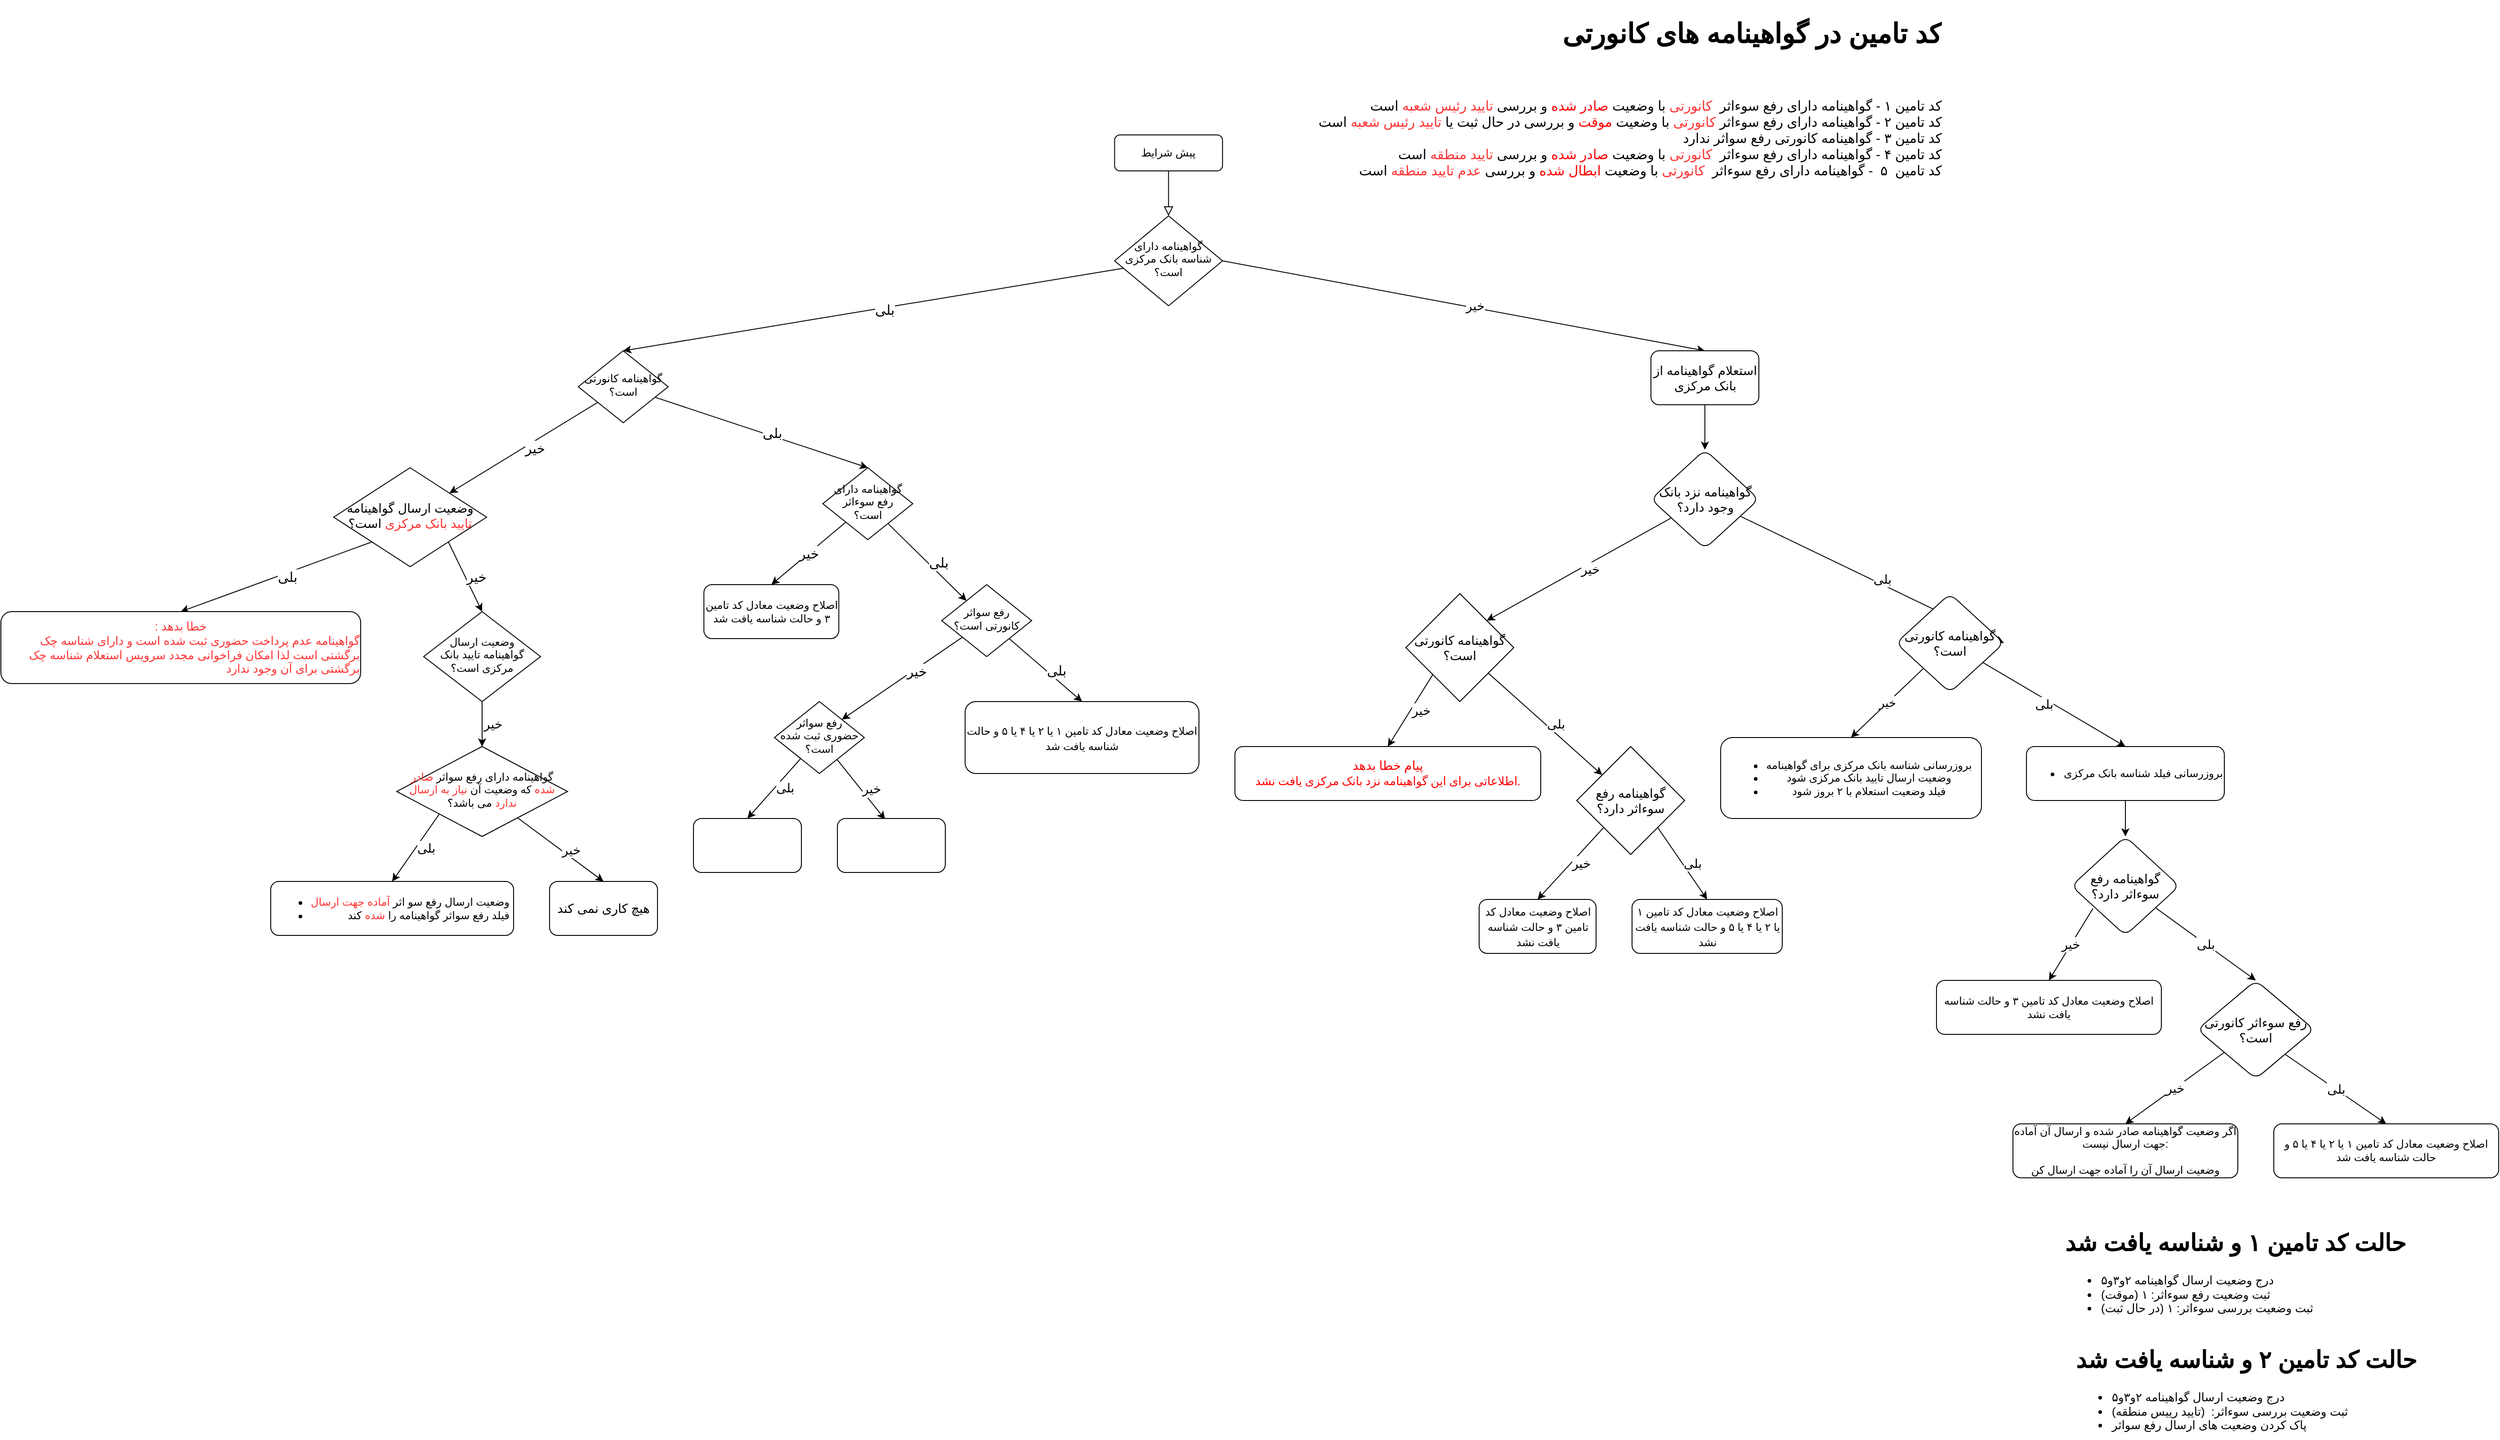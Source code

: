 <mxfile version="14.5.3" type="github">
  <diagram id="C5RBs43oDa-KdzZeNtuy" name="Page-1">
    <mxGraphModel dx="1873" dy="1763" grid="1" gridSize="10" guides="1" tooltips="1" connect="1" arrows="1" fold="1" page="1" pageScale="1" pageWidth="827" pageHeight="1169" math="0" shadow="0">
      <root>
        <mxCell id="WIyWlLk6GJQsqaUBKTNV-0" />
        <mxCell id="WIyWlLk6GJQsqaUBKTNV-1" parent="WIyWlLk6GJQsqaUBKTNV-0" />
        <mxCell id="8_k_hxX0hsHRm7YYxcYZ-0" value="" style="rounded=0;html=1;jettySize=auto;orthogonalLoop=1;fontSize=11;endArrow=block;endFill=0;endSize=8;strokeWidth=1;shadow=0;labelBackgroundColor=none;edgeStyle=orthogonalEdgeStyle;noEdgeStyle=1;orthogonal=1;" parent="WIyWlLk6GJQsqaUBKTNV-1" source="8_k_hxX0hsHRm7YYxcYZ-1" target="8_k_hxX0hsHRm7YYxcYZ-4" edge="1">
          <mxGeometry relative="1" as="geometry" />
        </mxCell>
        <mxCell id="8_k_hxX0hsHRm7YYxcYZ-1" value="پیش شرایط" style="rounded=1;whiteSpace=wrap;html=1;fontSize=12;glass=0;strokeWidth=1;shadow=0;" parent="WIyWlLk6GJQsqaUBKTNV-1" vertex="1">
          <mxGeometry x="918.2" y="49.998" width="120" height="40" as="geometry" />
        </mxCell>
        <mxCell id="8_k_hxX0hsHRm7YYxcYZ-2" value="بلی" style="edgeStyle=orthogonalEdgeStyle;rounded=0;sketch=0;orthogonalLoop=1;jettySize=auto;html=1;entryX=0.5;entryY=0;entryDx=0;entryDy=0;shadow=0;fontSize=15;align=left;noEdgeStyle=1;orthogonal=1;" parent="WIyWlLk6GJQsqaUBKTNV-1" source="8_k_hxX0hsHRm7YYxcYZ-4" target="8_k_hxX0hsHRm7YYxcYZ-7" edge="1">
          <mxGeometry relative="1" as="geometry" />
        </mxCell>
        <mxCell id="8_k_hxX0hsHRm7YYxcYZ-3" value="خیر" style="edgeStyle=orthogonalEdgeStyle;rounded=0;sketch=0;orthogonalLoop=1;jettySize=auto;html=1;entryX=0.5;entryY=0;entryDx=0;entryDy=0;shadow=0;fontSize=14;align=left;noEdgeStyle=1;orthogonal=1;exitX=1;exitY=0.5;exitDx=0;exitDy=0;" parent="WIyWlLk6GJQsqaUBKTNV-1" source="8_k_hxX0hsHRm7YYxcYZ-4" target="8_k_hxX0hsHRm7YYxcYZ-30" edge="1">
          <mxGeometry relative="1" as="geometry" />
        </mxCell>
        <mxCell id="8_k_hxX0hsHRm7YYxcYZ-4" value="گواهینامه دارای شناسه بانک مرکزی است؟" style="rhombus;whiteSpace=wrap;html=1;shadow=0;fontFamily=Helvetica;fontSize=12;align=center;strokeWidth=1;spacing=6;spacingTop=-4;" parent="WIyWlLk6GJQsqaUBKTNV-1" vertex="1">
          <mxGeometry x="918.2" y="139.998" width="120" height="100" as="geometry" />
        </mxCell>
        <mxCell id="8_k_hxX0hsHRm7YYxcYZ-5" value="خیر" style="edgeStyle=orthogonalEdgeStyle;rounded=0;sketch=0;orthogonalLoop=1;jettySize=auto;html=1;shadow=0;fontSize=15;align=left;noEdgeStyle=1;orthogonal=1;" parent="WIyWlLk6GJQsqaUBKTNV-1" source="8_k_hxX0hsHRm7YYxcYZ-7" target="8_k_hxX0hsHRm7YYxcYZ-14" edge="1">
          <mxGeometry relative="1" as="geometry" />
        </mxCell>
        <mxCell id="8_k_hxX0hsHRm7YYxcYZ-6" value="بلی" style="edgeStyle=orthogonalEdgeStyle;rounded=0;sketch=0;orthogonalLoop=1;jettySize=auto;html=1;entryX=0.5;entryY=0;entryDx=0;entryDy=0;shadow=0;fontSize=15;align=left;noEdgeStyle=1;orthogonal=1;" parent="WIyWlLk6GJQsqaUBKTNV-1" source="8_k_hxX0hsHRm7YYxcYZ-7" target="8_k_hxX0hsHRm7YYxcYZ-10" edge="1">
          <mxGeometry relative="1" as="geometry" />
        </mxCell>
        <mxCell id="8_k_hxX0hsHRm7YYxcYZ-7" value="گواهینامه کانورتی است؟" style="rhombus;whiteSpace=wrap;html=1;shadow=0;fontFamily=Helvetica;fontSize=12;align=center;strokeWidth=1;spacing=6;spacingTop=-4;" parent="WIyWlLk6GJQsqaUBKTNV-1" vertex="1">
          <mxGeometry x="321.9" y="289.998" width="100" height="80" as="geometry" />
        </mxCell>
        <mxCell id="8_k_hxX0hsHRm7YYxcYZ-8" value="خیر" style="edgeStyle=orthogonalEdgeStyle;rounded=0;sketch=0;orthogonalLoop=1;jettySize=auto;html=1;shadow=0;fontSize=15;align=center;entryX=0.5;entryY=0;entryDx=0;entryDy=0;noEdgeStyle=1;orthogonal=1;" parent="WIyWlLk6GJQsqaUBKTNV-1" source="8_k_hxX0hsHRm7YYxcYZ-10" target="8_k_hxX0hsHRm7YYxcYZ-11" edge="1">
          <mxGeometry relative="1" as="geometry">
            <mxPoint x="90" y="-251.78" as="targetPoint" />
          </mxGeometry>
        </mxCell>
        <mxCell id="8_k_hxX0hsHRm7YYxcYZ-9" value="بلی" style="edgeStyle=orthogonalEdgeStyle;rounded=0;sketch=0;orthogonalLoop=1;jettySize=auto;html=1;shadow=0;fontSize=15;align=left;noEdgeStyle=1;orthogonal=1;" parent="WIyWlLk6GJQsqaUBKTNV-1" source="8_k_hxX0hsHRm7YYxcYZ-10" target="8_k_hxX0hsHRm7YYxcYZ-18" edge="1">
          <mxGeometry relative="1" as="geometry" />
        </mxCell>
        <mxCell id="8_k_hxX0hsHRm7YYxcYZ-10" value="گواهینامه دارای رفع سوءاثر است؟" style="rhombus;whiteSpace=wrap;html=1;shadow=0;fontFamily=Helvetica;fontSize=12;align=center;strokeWidth=1;spacing=6;spacingTop=-4;" parent="WIyWlLk6GJQsqaUBKTNV-1" vertex="1">
          <mxGeometry x="593.8" y="419.998" width="100" height="80" as="geometry" />
        </mxCell>
        <mxCell id="8_k_hxX0hsHRm7YYxcYZ-11" value="اصلاح وضعیت معادل کد تامین ۳ و حالت شناسه یافت شد" style="rounded=1;whiteSpace=wrap;html=1;fontSize=12;glass=0;strokeWidth=1;shadow=0;" parent="WIyWlLk6GJQsqaUBKTNV-1" vertex="1">
          <mxGeometry x="461.6" y="549.998" width="150" height="60" as="geometry" />
        </mxCell>
        <mxCell id="8_k_hxX0hsHRm7YYxcYZ-12" value="بلی" style="edgeStyle=orthogonalEdgeStyle;rounded=0;sketch=0;orthogonalLoop=1;jettySize=auto;html=1;entryX=0.5;entryY=0;entryDx=0;entryDy=0;shadow=0;fontSize=15;align=left;noEdgeStyle=1;orthogonal=1;exitX=0;exitY=1;exitDx=0;exitDy=0;" parent="WIyWlLk6GJQsqaUBKTNV-1" source="8_k_hxX0hsHRm7YYxcYZ-14" target="8_k_hxX0hsHRm7YYxcYZ-21" edge="1">
          <mxGeometry relative="1" as="geometry" />
        </mxCell>
        <mxCell id="8_k_hxX0hsHRm7YYxcYZ-13" value="خیر" style="edgeStyle=orthogonalEdgeStyle;rounded=0;sketch=0;orthogonalLoop=1;jettySize=auto;html=1;shadow=0;fontSize=15;align=left;noEdgeStyle=1;orthogonal=1;exitX=1;exitY=1;exitDx=0;exitDy=0;entryX=0.5;entryY=0;entryDx=0;entryDy=0;" parent="WIyWlLk6GJQsqaUBKTNV-1" source="8_k_hxX0hsHRm7YYxcYZ-14" target="8_k_hxX0hsHRm7YYxcYZ-23" edge="1">
          <mxGeometry relative="1" as="geometry" />
        </mxCell>
        <mxCell id="8_k_hxX0hsHRm7YYxcYZ-14" value="وضعیت ارسال گواهینامه &lt;font color=&quot;#ff3333&quot; style=&quot;font-size: 14px;&quot;&gt;تایید بانک مرکزی&lt;/font&gt; است؟" style="rhombus;whiteSpace=wrap;html=1;shadow=0;fontFamily=Helvetica;fontSize=14;align=center;strokeWidth=1;spacing=6;spacingTop=-4;" parent="WIyWlLk6GJQsqaUBKTNV-1" vertex="1">
          <mxGeometry x="50" y="419.998" width="170" height="110" as="geometry" />
        </mxCell>
        <mxCell id="8_k_hxX0hsHRm7YYxcYZ-15" style="edgeStyle=orthogonalEdgeStyle;rounded=0;sketch=0;orthogonalLoop=1;jettySize=auto;html=1;entryX=1;entryY=0;entryDx=0;entryDy=0;shadow=0;fontSize=15;align=left;noEdgeStyle=1;orthogonal=1;" parent="WIyWlLk6GJQsqaUBKTNV-1" source="8_k_hxX0hsHRm7YYxcYZ-18" target="8_k_hxX0hsHRm7YYxcYZ-44" edge="1">
          <mxGeometry relative="1" as="geometry">
            <mxPoint x="50" y="-91.78" as="targetPoint" />
          </mxGeometry>
        </mxCell>
        <mxCell id="8_k_hxX0hsHRm7YYxcYZ-16" value="خیر" style="edgeLabel;html=1;align=center;verticalAlign=middle;resizable=0;points=[];fontSize=15;" parent="8_k_hxX0hsHRm7YYxcYZ-15" vertex="1" connectable="0">
          <mxGeometry x="-0.217" y="2" relative="1" as="geometry">
            <mxPoint as="offset" />
          </mxGeometry>
        </mxCell>
        <mxCell id="8_k_hxX0hsHRm7YYxcYZ-17" value="بلی" style="edgeStyle=orthogonalEdgeStyle;rounded=0;sketch=0;orthogonalLoop=1;jettySize=auto;html=1;shadow=0;fontSize=15;align=left;noEdgeStyle=1;orthogonal=1;exitX=1;exitY=1;exitDx=0;exitDy=0;entryX=0.5;entryY=0;entryDx=0;entryDy=0;" parent="WIyWlLk6GJQsqaUBKTNV-1" source="8_k_hxX0hsHRm7YYxcYZ-18" target="8_k_hxX0hsHRm7YYxcYZ-20" edge="1">
          <mxGeometry relative="1" as="geometry" />
        </mxCell>
        <mxCell id="8_k_hxX0hsHRm7YYxcYZ-18" value="رفع سواثر کانورتی است؟" style="rhombus;whiteSpace=wrap;html=1;shadow=0;fontFamily=Helvetica;fontSize=12;align=center;strokeWidth=1;spacing=6;spacingTop=-4;" parent="WIyWlLk6GJQsqaUBKTNV-1" vertex="1">
          <mxGeometry x="726" y="549.998" width="100" height="80" as="geometry" />
        </mxCell>
        <mxCell id="8_k_hxX0hsHRm7YYxcYZ-19" value="&lt;h1 style=&quot;text-align: right&quot;&gt;کد تامین در گواهینامه های کانورتی&lt;/h1&gt;&lt;div style=&quot;text-align: right&quot;&gt;&lt;br&gt;&lt;/div&gt;&lt;p&gt;&lt;/p&gt;&lt;div style=&quot;text-align: right&quot;&gt;کد تامین ۱ - گواهینامه دارای رفع سوءاثر&amp;nbsp; &lt;font color=&quot;#ff3333&quot;&gt;کانورتی&lt;/font&gt; با وضعیت &lt;font color=&quot;#ff0000&quot;&gt;صادر شده&lt;/font&gt; و بررسی &lt;font color=&quot;#ff3333&quot;&gt;تایید رئیس شعبه&lt;/font&gt; است&lt;br&gt;کد تامین ۲ - گواهینامه دارای رفع سوءاثر&amp;nbsp;&lt;font color=&quot;#ff3333&quot;&gt;کانورتی&lt;/font&gt;&amp;nbsp;با وضعیت&amp;nbsp;&lt;font color=&quot;#ff0000&quot;&gt;موقت&lt;/font&gt;&amp;nbsp;و بررسی در حال ثبت یا&amp;nbsp;&lt;font color=&quot;#ff3333&quot;&gt;تایید رئیس شعبه&lt;/font&gt;&amp;nbsp;است&lt;br&gt;کد تامین ۳ - گواهینامه کانورتی رفع سواثر ندارد&lt;br&gt;کد تامین ۴ - گواهینامه دارای رفع سوءاثر&amp;nbsp;&amp;nbsp;&lt;font color=&quot;#ff3333&quot;&gt;کانورتی&lt;/font&gt;&amp;nbsp;با وضعیت&amp;nbsp;&lt;font color=&quot;#ff0000&quot;&gt;صادر شده&lt;/font&gt;&amp;nbsp;و بررسی&amp;nbsp;&lt;font color=&quot;#ff3333&quot;&gt;تایید منطقه&lt;/font&gt;&amp;nbsp;است&lt;br&gt;کد تامین&amp;nbsp; ۵&amp;nbsp; -&amp;nbsp;گواهینامه دارای رفع سوءاثر&amp;nbsp;&amp;nbsp;&lt;font color=&quot;#ff3333&quot;&gt;کانورتی&lt;/font&gt;&amp;nbsp;با وضعیت&amp;nbsp;&lt;font color=&quot;#ff0000&quot;&gt;ابطال شده&lt;/font&gt;&amp;nbsp;و بررسی &lt;font color=&quot;#ff3333&quot;&gt;عدم&amp;nbsp;&lt;/font&gt;&lt;font color=&quot;#ff3333&quot;&gt;تایید منطقه&lt;/font&gt;&amp;nbsp;است&lt;/div&gt;&lt;p&gt;&lt;/p&gt;" style="text;html=1;strokeColor=none;fillColor=none;spacing=5;spacingTop=-20;whiteSpace=wrap;overflow=hidden;rounded=0;fontSize=15;" parent="WIyWlLk6GJQsqaUBKTNV-1" vertex="1">
          <mxGeometry x="1140" y="-90" width="720" height="230" as="geometry" />
        </mxCell>
        <mxCell id="8_k_hxX0hsHRm7YYxcYZ-20" value="&lt;span style=&quot;font-size: 12px&quot;&gt;اصلاح وضعیت معادل کد تامین ۱ یا ۲ یا ۴ یا ۵ و حالت شناسه یافت شد&lt;/span&gt;" style="rounded=1;whiteSpace=wrap;html=1;fontSize=14;glass=0;strokeWidth=1;shadow=0;" parent="WIyWlLk6GJQsqaUBKTNV-1" vertex="1">
          <mxGeometry x="752" y="679.998" width="260" height="80" as="geometry" />
        </mxCell>
        <mxCell id="8_k_hxX0hsHRm7YYxcYZ-21" value=":&amp;nbsp;خطا بدهد&lt;br style=&quot;font-size: 13px;&quot;&gt;&lt;div style=&quot;text-align: right; font-size: 13px;&quot;&gt;&lt;span style=&quot;font-size: 13px;&quot;&gt;گواهینامه عدم پرداخت حضوری ثبت شده است و دارای شناسه چک برگشتی است لذا امکان فراخوانی مجدد سرویس استعلام شناسه چک برگشتی برای آن وجود ندارد&lt;/span&gt;&lt;/div&gt;" style="rounded=1;whiteSpace=wrap;html=1;fontSize=13;align=center;fontColor=#FF3333;" parent="WIyWlLk6GJQsqaUBKTNV-1" vertex="1">
          <mxGeometry x="-320" y="580" width="400" height="80" as="geometry" />
        </mxCell>
        <mxCell id="8_k_hxX0hsHRm7YYxcYZ-22" value="خیر" style="edgeStyle=orthogonalEdgeStyle;rounded=0;sketch=0;orthogonalLoop=1;jettySize=auto;html=1;shadow=0;fontSize=14;align=left;noEdgeStyle=1;orthogonal=1;" parent="WIyWlLk6GJQsqaUBKTNV-1" source="8_k_hxX0hsHRm7YYxcYZ-23" target="8_k_hxX0hsHRm7YYxcYZ-26" edge="1">
          <mxGeometry relative="1" as="geometry" />
        </mxCell>
        <mxCell id="8_k_hxX0hsHRm7YYxcYZ-23" value="وضعیت ارسال گواهینامه تایید بانک مرکزی است؟" style="rhombus;whiteSpace=wrap;html=1;shadow=0;fontFamily=Helvetica;fontSize=12;align=center;strokeWidth=1;spacing=6;spacingTop=-4;" parent="WIyWlLk6GJQsqaUBKTNV-1" vertex="1">
          <mxGeometry x="150" y="579.998" width="130" height="100" as="geometry" />
        </mxCell>
        <mxCell id="8_k_hxX0hsHRm7YYxcYZ-24" value="بلی" style="edgeStyle=orthogonalEdgeStyle;rounded=0;sketch=0;orthogonalLoop=1;jettySize=auto;html=1;shadow=0;fontSize=14;align=left;noEdgeStyle=1;orthogonal=1;entryX=0.5;entryY=0;entryDx=0;entryDy=0;exitX=0;exitY=1;exitDx=0;exitDy=0;" parent="WIyWlLk6GJQsqaUBKTNV-1" source="8_k_hxX0hsHRm7YYxcYZ-26" target="8_k_hxX0hsHRm7YYxcYZ-27" edge="1">
          <mxGeometry relative="1" as="geometry" />
        </mxCell>
        <mxCell id="8_k_hxX0hsHRm7YYxcYZ-25" value="خیر" style="edgeStyle=orthogonalEdgeStyle;rounded=0;sketch=0;orthogonalLoop=1;jettySize=auto;html=1;shadow=0;fontSize=14;align=left;entryX=0.5;entryY=0;entryDx=0;entryDy=0;noEdgeStyle=1;orthogonal=1;" parent="WIyWlLk6GJQsqaUBKTNV-1" source="8_k_hxX0hsHRm7YYxcYZ-26" target="8_k_hxX0hsHRm7YYxcYZ-28" edge="1">
          <mxGeometry relative="1" as="geometry">
            <mxPoint x="-405" y="-281.78" as="targetPoint" />
          </mxGeometry>
        </mxCell>
        <mxCell id="8_k_hxX0hsHRm7YYxcYZ-26" value="گواهینامه دارای رفع سواثر &lt;font color=&quot;#ff3333&quot;&gt;صادر شده&lt;/font&gt; که وضعیت آن &lt;font color=&quot;#ff3333&quot;&gt;نیاز به ارسال ندارد&lt;/font&gt; می باشد؟" style="rhombus;whiteSpace=wrap;html=1;shadow=0;fontFamily=Helvetica;fontSize=12;align=center;strokeWidth=1;spacing=6;spacingTop=-4;" parent="WIyWlLk6GJQsqaUBKTNV-1" vertex="1">
          <mxGeometry x="120" y="729.998" width="190" height="100" as="geometry" />
        </mxCell>
        <mxCell id="8_k_hxX0hsHRm7YYxcYZ-27" value="&lt;ul&gt;&lt;li style=&quot;text-align: right ; font-size: 12px&quot;&gt;وضعیت ارسال رفع سو اثر &lt;font color=&quot;#ff3333&quot;&gt;آماده جهت ارسال&lt;/font&gt;&lt;/li&gt;&lt;li style=&quot;text-align: right ; font-size: 12px&quot;&gt;فیلد رفع سواثر گواهینامه را &lt;font color=&quot;#ff3333&quot;&gt;شده&lt;/font&gt; کند&lt;/li&gt;&lt;/ul&gt;" style="rounded=1;whiteSpace=wrap;html=1;fontSize=14;" parent="WIyWlLk6GJQsqaUBKTNV-1" vertex="1">
          <mxGeometry x="-20" y="880" width="270" height="60" as="geometry" />
        </mxCell>
        <mxCell id="8_k_hxX0hsHRm7YYxcYZ-28" value="هیچ کاری نمی کند" style="rounded=1;whiteSpace=wrap;html=1;fontSize=14;" parent="WIyWlLk6GJQsqaUBKTNV-1" vertex="1">
          <mxGeometry x="290" y="879.998" width="120" height="60" as="geometry" />
        </mxCell>
        <mxCell id="8_k_hxX0hsHRm7YYxcYZ-29" value="" style="edgeStyle=orthogonalEdgeStyle;rounded=0;sketch=0;orthogonalLoop=1;jettySize=auto;html=1;shadow=0;fontSize=14;align=left;entryX=0.5;entryY=0;entryDx=0;entryDy=0;noEdgeStyle=1;orthogonal=1;" parent="WIyWlLk6GJQsqaUBKTNV-1" source="8_k_hxX0hsHRm7YYxcYZ-30" target="8_k_hxX0hsHRm7YYxcYZ-32" edge="1">
          <mxGeometry relative="1" as="geometry" />
        </mxCell>
        <mxCell id="8_k_hxX0hsHRm7YYxcYZ-30" value="استعلام گواهینامه از بانک مرکزی" style="rounded=1;whiteSpace=wrap;html=1;fontSize=14;" parent="WIyWlLk6GJQsqaUBKTNV-1" vertex="1">
          <mxGeometry x="1514.5" y="289.998" width="120" height="60" as="geometry" />
        </mxCell>
        <mxCell id="8_k_hxX0hsHRm7YYxcYZ-31" value="خیر" style="edgeStyle=orthogonalEdgeStyle;rounded=0;sketch=0;orthogonalLoop=1;jettySize=auto;html=1;shadow=0;fontSize=14;align=left;entryX=1;entryY=0;entryDx=0;entryDy=0;noEdgeStyle=1;orthogonal=1;" parent="WIyWlLk6GJQsqaUBKTNV-1" source="8_k_hxX0hsHRm7YYxcYZ-32" target="8_k_hxX0hsHRm7YYxcYZ-35" edge="1">
          <mxGeometry relative="1" as="geometry">
            <mxPoint x="-230" y="-811.78" as="targetPoint" />
          </mxGeometry>
        </mxCell>
        <mxCell id="8_k_hxX0hsHRm7YYxcYZ-48" value="بلی" style="edgeStyle=orthogonalEdgeStyle;rounded=0;orthogonalLoop=1;jettySize=auto;html=1;entryX=1;entryY=0.5;entryDx=0;entryDy=0;fontSize=14;align=left;noEdgeStyle=1;orthogonal=1;" parent="WIyWlLk6GJQsqaUBKTNV-1" source="8_k_hxX0hsHRm7YYxcYZ-32" target="8_k_hxX0hsHRm7YYxcYZ-47" edge="1">
          <mxGeometry relative="1" as="geometry" />
        </mxCell>
        <mxCell id="8_k_hxX0hsHRm7YYxcYZ-32" value="گواهینامه نزد بانک وجود دارد؟" style="rhombus;whiteSpace=wrap;html=1;rounded=1;fontSize=14;" parent="WIyWlLk6GJQsqaUBKTNV-1" vertex="1">
          <mxGeometry x="1514.5" y="399.998" width="120" height="110" as="geometry" />
        </mxCell>
        <mxCell id="8_k_hxX0hsHRm7YYxcYZ-33" value="خیر" style="edgeStyle=orthogonalEdgeStyle;rounded=0;sketch=0;orthogonalLoop=1;jettySize=auto;html=1;shadow=0;fontSize=14;align=left;noEdgeStyle=1;orthogonal=1;exitX=0;exitY=1;exitDx=0;exitDy=0;entryX=0.5;entryY=0;entryDx=0;entryDy=0;" parent="WIyWlLk6GJQsqaUBKTNV-1" source="8_k_hxX0hsHRm7YYxcYZ-35" target="8_k_hxX0hsHRm7YYxcYZ-36" edge="1">
          <mxGeometry relative="1" as="geometry" />
        </mxCell>
        <mxCell id="8_k_hxX0hsHRm7YYxcYZ-34" value="بلی" style="edgeStyle=orthogonalEdgeStyle;rounded=0;sketch=0;orthogonalLoop=1;jettySize=auto;html=1;shadow=0;fontSize=14;align=left;noEdgeStyle=1;orthogonal=1;" parent="WIyWlLk6GJQsqaUBKTNV-1" source="8_k_hxX0hsHRm7YYxcYZ-35" target="8_k_hxX0hsHRm7YYxcYZ-39" edge="1">
          <mxGeometry relative="1" as="geometry" />
        </mxCell>
        <mxCell id="8_k_hxX0hsHRm7YYxcYZ-35" value="گواهینامه کانورتی است؟" style="rhombus;whiteSpace=wrap;html=1;fontSize=14;" parent="WIyWlLk6GJQsqaUBKTNV-1" vertex="1">
          <mxGeometry x="1242" y="559.998" width="120" height="120" as="geometry" />
        </mxCell>
        <mxCell id="8_k_hxX0hsHRm7YYxcYZ-36" value="پیام خطا بدهد&lt;br&gt;&lt;div style=&quot;font-size: 9.8pt;&quot;&gt;&lt;span style=&quot;background-color: rgb(255 , 255 , 255)&quot;&gt;اطلاعاتی برای این گواهینامه نزد بانک مرکزی یافت نشد&lt;span style=&quot;&quot;&gt;.&lt;/span&gt;&lt;/span&gt;&lt;/div&gt;" style="rounded=1;whiteSpace=wrap;html=1;fontSize=14;fontColor=#FF0000;fontFamily=Tahoma;" parent="WIyWlLk6GJQsqaUBKTNV-1" vertex="1">
          <mxGeometry x="1052" y="729.998" width="340" height="60" as="geometry" />
        </mxCell>
        <mxCell id="8_k_hxX0hsHRm7YYxcYZ-37" value="خیر" style="edgeStyle=orthogonalEdgeStyle;rounded=0;sketch=0;orthogonalLoop=1;jettySize=auto;html=1;entryX=0.5;entryY=0;entryDx=0;entryDy=0;shadow=0;fontSize=14;align=left;noEdgeStyle=1;orthogonal=1;exitX=0;exitY=1;exitDx=0;exitDy=0;" parent="WIyWlLk6GJQsqaUBKTNV-1" source="8_k_hxX0hsHRm7YYxcYZ-39" target="8_k_hxX0hsHRm7YYxcYZ-40" edge="1">
          <mxGeometry relative="1" as="geometry" />
        </mxCell>
        <mxCell id="8_k_hxX0hsHRm7YYxcYZ-38" value="بلی" style="edgeStyle=orthogonalEdgeStyle;rounded=0;sketch=0;orthogonalLoop=1;jettySize=auto;html=1;shadow=0;fontSize=14;fontColor=#000000;align=left;noEdgeStyle=1;orthogonal=1;exitX=1;exitY=1;exitDx=0;exitDy=0;entryX=0.5;entryY=0;entryDx=0;entryDy=0;" parent="WIyWlLk6GJQsqaUBKTNV-1" source="8_k_hxX0hsHRm7YYxcYZ-39" target="8_k_hxX0hsHRm7YYxcYZ-41" edge="1">
          <mxGeometry relative="1" as="geometry" />
        </mxCell>
        <mxCell id="8_k_hxX0hsHRm7YYxcYZ-39" value="گواهینامه رفع سوءاثر دارد؟" style="rhombus;whiteSpace=wrap;html=1;fontSize=14;" parent="WIyWlLk6GJQsqaUBKTNV-1" vertex="1">
          <mxGeometry x="1432" y="729.998" width="120" height="120" as="geometry" />
        </mxCell>
        <mxCell id="8_k_hxX0hsHRm7YYxcYZ-40" value="&lt;span style=&quot;color: rgb(0 , 0 , 0) ; font-size: 12px&quot;&gt;اصلاح وضعیت معادل کد تامین ۳ و حالت شناسه یافت نشد&lt;/span&gt;" style="rounded=1;whiteSpace=wrap;html=1;fontSize=14;fontColor=#FF0000;" parent="WIyWlLk6GJQsqaUBKTNV-1" vertex="1">
          <mxGeometry x="1323.5" y="899.998" width="130" height="60" as="geometry" />
        </mxCell>
        <mxCell id="8_k_hxX0hsHRm7YYxcYZ-41" value="&lt;span style=&quot;font-size: 12px&quot;&gt;اصلاح وضعیت معادل کد تامین ۱ یا ۲ یا ۴ یا ۵ و حالت شناسه یافت نشد&lt;/span&gt;" style="rounded=1;whiteSpace=wrap;html=1;fontSize=14;fontColor=#000000;" parent="WIyWlLk6GJQsqaUBKTNV-1" vertex="1">
          <mxGeometry x="1493.5" y="899.998" width="167" height="60" as="geometry" />
        </mxCell>
        <mxCell id="8_k_hxX0hsHRm7YYxcYZ-42" value="بلی" style="edgeStyle=orthogonalEdgeStyle;rounded=0;sketch=0;orthogonalLoop=1;jettySize=auto;html=1;entryX=0.5;entryY=0;entryDx=0;entryDy=0;shadow=0;fontFamily=Tahoma;fontSize=14;fontColor=#000000;align=left;noEdgeStyle=1;orthogonal=1;" parent="WIyWlLk6GJQsqaUBKTNV-1" source="8_k_hxX0hsHRm7YYxcYZ-44" target="8_k_hxX0hsHRm7YYxcYZ-46" edge="1">
          <mxGeometry relative="1" as="geometry" />
        </mxCell>
        <mxCell id="8_k_hxX0hsHRm7YYxcYZ-43" value="خیر" style="edgeStyle=orthogonalEdgeStyle;rounded=0;sketch=0;orthogonalLoop=1;jettySize=auto;html=1;shadow=0;fontFamily=Tahoma;fontSize=14;fontColor=#000000;align=left;noEdgeStyle=1;orthogonal=1;entryX=0.442;entryY=0.017;entryDx=0;entryDy=0;entryPerimeter=0;" parent="WIyWlLk6GJQsqaUBKTNV-1" source="8_k_hxX0hsHRm7YYxcYZ-44" target="8_k_hxX0hsHRm7YYxcYZ-45" edge="1">
          <mxGeometry relative="1" as="geometry" />
        </mxCell>
        <mxCell id="8_k_hxX0hsHRm7YYxcYZ-44" value="رفع سواثر حضوری ثبت شده است؟" style="rhombus;whiteSpace=wrap;html=1;shadow=0;fontFamily=Helvetica;fontSize=12;align=center;strokeWidth=1;spacing=6;spacingTop=-4;" parent="WIyWlLk6GJQsqaUBKTNV-1" vertex="1">
          <mxGeometry x="540" y="679.998" width="100" height="80" as="geometry" />
        </mxCell>
        <mxCell id="8_k_hxX0hsHRm7YYxcYZ-45" value="" style="rounded=1;whiteSpace=wrap;html=1;fontFamily=Tahoma;fontSize=14;fontColor=#000000;" parent="WIyWlLk6GJQsqaUBKTNV-1" vertex="1">
          <mxGeometry x="610" y="809.998" width="120" height="60" as="geometry" />
        </mxCell>
        <mxCell id="8_k_hxX0hsHRm7YYxcYZ-46" value="" style="rounded=1;whiteSpace=wrap;html=1;fontFamily=Tahoma;fontSize=14;fontColor=#000000;" parent="WIyWlLk6GJQsqaUBKTNV-1" vertex="1">
          <mxGeometry x="450.0" y="809.998" width="120" height="60" as="geometry" />
        </mxCell>
        <mxCell id="8_k_hxX0hsHRm7YYxcYZ-50" value="خیر" style="edgeStyle=orthogonalEdgeStyle;rounded=0;orthogonalLoop=1;jettySize=auto;html=1;fontSize=13;noEdgeStyle=1;orthogonal=1;entryX=0.5;entryY=0;entryDx=0;entryDy=0;" parent="WIyWlLk6GJQsqaUBKTNV-1" source="8_k_hxX0hsHRm7YYxcYZ-47" target="8_k_hxX0hsHRm7YYxcYZ-49" edge="1">
          <mxGeometry relative="1" as="geometry" />
        </mxCell>
        <mxCell id="8_k_hxX0hsHRm7YYxcYZ-52" value="بلی" style="edgeStyle=orthogonalEdgeStyle;rounded=0;orthogonalLoop=1;jettySize=auto;html=1;align=right;fontSize=14;noEdgeStyle=1;orthogonal=1;entryX=0.5;entryY=0;entryDx=0;entryDy=0;" parent="WIyWlLk6GJQsqaUBKTNV-1" source="8_k_hxX0hsHRm7YYxcYZ-47" target="AXukRkckfFt8inNndeIy-1" edge="1">
          <mxGeometry relative="1" as="geometry">
            <mxPoint x="1970" y="710" as="targetPoint" />
          </mxGeometry>
        </mxCell>
        <mxCell id="8_k_hxX0hsHRm7YYxcYZ-47" value="گواهینامه کانورتی است؟" style="rhombus;whiteSpace=wrap;html=1;rounded=1;fontSize=14;" parent="WIyWlLk6GJQsqaUBKTNV-1" vertex="1">
          <mxGeometry x="1787" y="559.998" width="120" height="110" as="geometry" />
        </mxCell>
        <mxCell id="8_k_hxX0hsHRm7YYxcYZ-49" value="&lt;ul&gt;&lt;li&gt;بروزرسانی شناسه بانک مرکزی برای گواهینامه&lt;/li&gt;&lt;li&gt;وضعیت ارسال تایید بانک مرکزی شود&lt;/li&gt;&lt;li&gt;فیلد وضعیت استعلام با ۲ بروز شود&lt;/li&gt;&lt;/ul&gt;" style="rounded=1;whiteSpace=wrap;html=1;" parent="WIyWlLk6GJQsqaUBKTNV-1" vertex="1">
          <mxGeometry x="1592" y="719.998" width="290" height="90" as="geometry" />
        </mxCell>
        <mxCell id="8_k_hxX0hsHRm7YYxcYZ-54" value="خیر" style="edgeStyle=orthogonalEdgeStyle;rounded=0;orthogonalLoop=1;jettySize=auto;html=1;entryX=0.5;entryY=0;entryDx=0;entryDy=0;fontSize=14;noEdgeStyle=1;orthogonal=1;exitX=0.2;exitY=0.727;exitDx=0;exitDy=0;exitPerimeter=0;" parent="WIyWlLk6GJQsqaUBKTNV-1" source="8_k_hxX0hsHRm7YYxcYZ-51" target="8_k_hxX0hsHRm7YYxcYZ-53" edge="1">
          <mxGeometry relative="1" as="geometry" />
        </mxCell>
        <mxCell id="8_k_hxX0hsHRm7YYxcYZ-57" value="بلی" style="edgeStyle=orthogonalEdgeStyle;rounded=0;orthogonalLoop=1;jettySize=auto;html=1;entryX=0.5;entryY=0;entryDx=0;entryDy=0;fontSize=14;noEdgeStyle=1;orthogonal=1;" parent="WIyWlLk6GJQsqaUBKTNV-1" source="8_k_hxX0hsHRm7YYxcYZ-51" target="8_k_hxX0hsHRm7YYxcYZ-55" edge="1">
          <mxGeometry relative="1" as="geometry" />
        </mxCell>
        <mxCell id="8_k_hxX0hsHRm7YYxcYZ-51" value="گواهینامه رفع سوءاثر دارد؟" style="rhombus;whiteSpace=wrap;html=1;rounded=1;fontSize=14;" parent="WIyWlLk6GJQsqaUBKTNV-1" vertex="1">
          <mxGeometry x="1982" y="829.998" width="120" height="110" as="geometry" />
        </mxCell>
        <mxCell id="8_k_hxX0hsHRm7YYxcYZ-53" value="اصلاح وضعیت معادل کد تامین ۳ و حالت شناسه یافت نشد" style="rounded=1;whiteSpace=wrap;html=1;" parent="WIyWlLk6GJQsqaUBKTNV-1" vertex="1">
          <mxGeometry x="1832" y="989.998" width="250" height="60" as="geometry" />
        </mxCell>
        <mxCell id="8_k_hxX0hsHRm7YYxcYZ-61" value="خیر" style="edgeStyle=orthogonalEdgeStyle;rounded=0;orthogonalLoop=1;jettySize=auto;html=1;entryX=0.5;entryY=0;entryDx=0;entryDy=0;fontSize=14;noEdgeStyle=1;orthogonal=1;" parent="WIyWlLk6GJQsqaUBKTNV-1" source="8_k_hxX0hsHRm7YYxcYZ-55" target="8_k_hxX0hsHRm7YYxcYZ-58" edge="1">
          <mxGeometry relative="1" as="geometry" />
        </mxCell>
        <mxCell id="8_k_hxX0hsHRm7YYxcYZ-62" value="بلی" style="edgeStyle=orthogonalEdgeStyle;rounded=0;orthogonalLoop=1;jettySize=auto;html=1;fontSize=14;noEdgeStyle=1;orthogonal=1;exitX=1;exitY=1;exitDx=0;exitDy=0;entryX=0.5;entryY=0;entryDx=0;entryDy=0;" parent="WIyWlLk6GJQsqaUBKTNV-1" source="8_k_hxX0hsHRm7YYxcYZ-55" target="8_k_hxX0hsHRm7YYxcYZ-59" edge="1">
          <mxGeometry relative="1" as="geometry" />
        </mxCell>
        <mxCell id="8_k_hxX0hsHRm7YYxcYZ-55" value="رفع سوءاثر کانورتی است؟" style="rhombus;whiteSpace=wrap;html=1;rounded=1;fontSize=14;" parent="WIyWlLk6GJQsqaUBKTNV-1" vertex="1">
          <mxGeometry x="2122" y="989.998" width="130" height="109.5" as="geometry" />
        </mxCell>
        <mxCell id="8_k_hxX0hsHRm7YYxcYZ-58" value="اگر وضعیت گواهینامه صادر شده و ارسال آن آماده جهت ارسال نیست:&lt;br&gt;&lt;br&gt;وضعیت ارسال آن را آماده جهت ارسال کن" style="rounded=1;whiteSpace=wrap;html=1;" parent="WIyWlLk6GJQsqaUBKTNV-1" vertex="1">
          <mxGeometry x="1917" y="1149.498" width="250" height="60" as="geometry" />
        </mxCell>
        <mxCell id="8_k_hxX0hsHRm7YYxcYZ-59" value="اصلاح وضعیت معادل کد تامین ۱ یا ۲ یا ۴ یا ۵ و حالت شناسه یافت شد" style="rounded=1;whiteSpace=wrap;html=1;" parent="WIyWlLk6GJQsqaUBKTNV-1" vertex="1">
          <mxGeometry x="2207" y="1149.498" width="250" height="60" as="geometry" />
        </mxCell>
        <mxCell id="AXukRkckfFt8inNndeIy-2" style="edgeStyle=orthogonalEdgeStyle;rounded=0;orthogonalLoop=1;jettySize=auto;html=1;fontSize=12;fontColor=#000000;align=left;" edge="1" parent="WIyWlLk6GJQsqaUBKTNV-1" source="AXukRkckfFt8inNndeIy-1" target="8_k_hxX0hsHRm7YYxcYZ-51">
          <mxGeometry relative="1" as="geometry" />
        </mxCell>
        <mxCell id="AXukRkckfFt8inNndeIy-1" value="&lt;ul style=&quot;font-size: 12px&quot;&gt;&lt;li style=&quot;font-size: 12px&quot;&gt;بروزرسانی فیلد شناسه بانک مرکزی&lt;/li&gt;&lt;/ul&gt;" style="rounded=1;whiteSpace=wrap;html=1;fontSize=12;fontColor=#000000;" vertex="1" parent="WIyWlLk6GJQsqaUBKTNV-1">
          <mxGeometry x="1932" y="730" width="220" height="60" as="geometry" />
        </mxCell>
        <mxCell id="AXukRkckfFt8inNndeIy-4" value="&lt;h1&gt;حالت کد تامین ۱ و شناسه یافت شد&lt;/h1&gt;&lt;p&gt;&lt;ul&gt;&lt;li&gt;درج وضعیت ارسال گواهینامه ۲و۳و۵&amp;nbsp;&lt;/li&gt;&lt;li&gt;ثبت وضعیت رفع سوءاثر: ۱ (موقت)&lt;/li&gt;&lt;li&gt;(ثبت وضعیت بررسی سوءاثر: ۱ (در حال ثبت&lt;/li&gt;&lt;/ul&gt;&lt;/p&gt;" style="text;html=1;strokeColor=none;fillColor=none;spacing=5;spacingTop=-20;whiteSpace=wrap;overflow=hidden;rounded=0;fontSize=13;" vertex="1" parent="WIyWlLk6GJQsqaUBKTNV-1">
          <mxGeometry x="1970" y="1260" width="460" height="110" as="geometry" />
        </mxCell>
        <mxCell id="AXukRkckfFt8inNndeIy-5" value="&lt;h1&gt;حالت کد تامین ۲ و شناسه یافت شد&lt;/h1&gt;&lt;p&gt;&lt;/p&gt;&lt;ul&gt;&lt;li&gt;درج وضعیت ارسال گواهینامه ۲و۳و۵&amp;nbsp;&lt;/li&gt;&lt;li&gt;&lt;span&gt;(ثبت وضعیت بررسی سوءاثر:&amp;nbsp; (تایید ريیس منطقه&lt;/span&gt;&lt;br&gt;&lt;/li&gt;&lt;li&gt;&lt;span&gt;پاک کردن وضعیت های ارسال رفع سواثر&lt;/span&gt;&lt;/li&gt;&lt;/ul&gt;&lt;p&gt;&lt;/p&gt;" style="text;html=1;strokeColor=none;fillColor=none;spacing=5;spacingTop=-20;whiteSpace=wrap;overflow=hidden;rounded=0;fontSize=13;" vertex="1" parent="WIyWlLk6GJQsqaUBKTNV-1">
          <mxGeometry x="1982" y="1390" width="460" height="110" as="geometry" />
        </mxCell>
      </root>
    </mxGraphModel>
  </diagram>
</mxfile>
